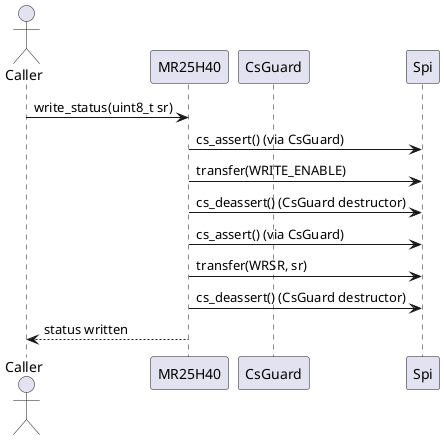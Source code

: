 @startuml seq_diagram_write_status

actor "Caller" as C
participant "MR25H40" as MR
participant "CsGuard" as CS
participant "Spi" as SPI

C -> MR : write_status(uint8_t sr)
MR -> SPI : cs_assert() (via CsGuard)
MR -> SPI : transfer(WRITE_ENABLE)
MR -> SPI : cs_deassert() (CsGuard destructor)

MR -> SPI : cs_assert() (via CsGuard)
MR -> SPI : transfer(WRSR, sr)
MR -> SPI : cs_deassert() (CsGuard destructor)

MR --> C : status written

@enduml
